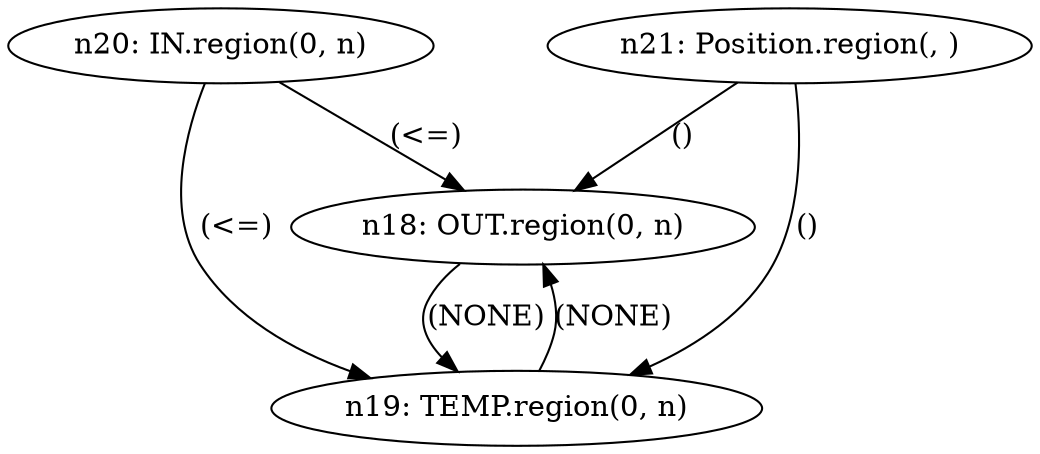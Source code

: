 digraph {
  n18[label="n18: OUT.region(0, n)"];
  n19[label="n19: TEMP.region(0, n)"];
  n20[label="n20: IN.region(0, n)"];
  n21[label="n21: Position.region(, )"];
  n21 -> n18[ label="()"];
  n19 -> n18[ label="(NONE)"];
  n20 -> n18[ label="(<=)"];
  n21 -> n19[ label="()"];
  n20 -> n19[ label="(<=)"];
  n18 -> n19[ label="(NONE)"];
}
